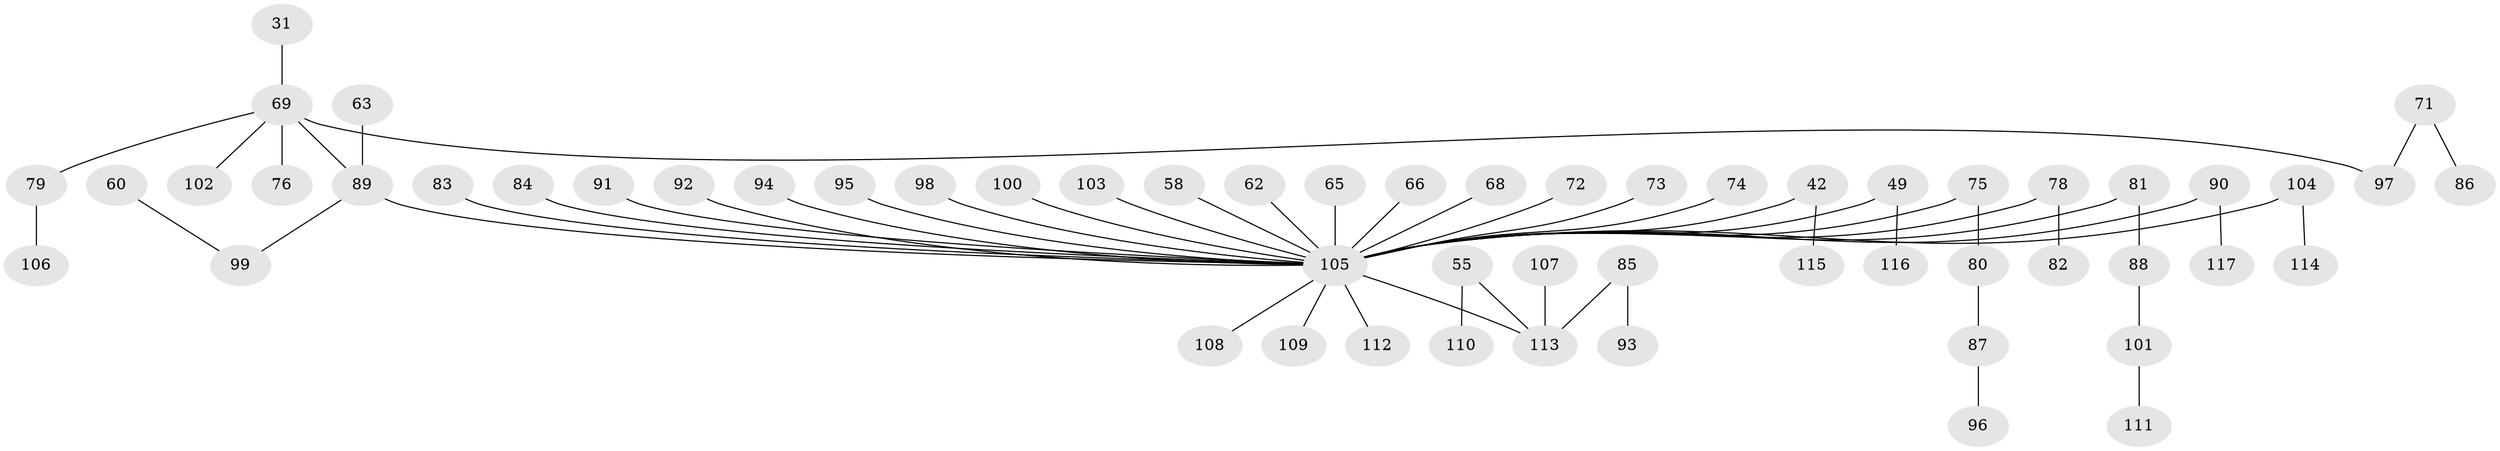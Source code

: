 // original degree distribution, {9: 0.008547008547008548, 2: 0.26495726495726496, 5: 0.042735042735042736, 6: 0.008547008547008548, 3: 0.15384615384615385, 4: 0.042735042735042736, 1: 0.47863247863247865}
// Generated by graph-tools (version 1.1) at 2025/53/03/09/25 04:53:37]
// undirected, 58 vertices, 57 edges
graph export_dot {
graph [start="1"]
  node [color=gray90,style=filled];
  31;
  42;
  49;
  55;
  58;
  60;
  62;
  63;
  65;
  66;
  68;
  69 [super="+57"];
  71;
  72;
  73;
  74;
  75;
  76;
  78;
  79;
  80;
  81 [super="+24"];
  82;
  83;
  84;
  85 [super="+77"];
  86;
  87;
  88 [super="+33+52"];
  89 [super="+6+51+46"];
  90 [super="+38"];
  91;
  92;
  93;
  94;
  95;
  96;
  97 [super="+44"];
  98;
  99 [super="+54"];
  100;
  101;
  102;
  103;
  104 [super="+34"];
  105 [super="+39+70+43+56+37+61+67+59"];
  106;
  107;
  108;
  109;
  110;
  111;
  112;
  113 [super="+53"];
  114;
  115;
  116;
  117;
  31 -- 69;
  42 -- 115;
  42 -- 105;
  49 -- 116;
  49 -- 105;
  55 -- 110;
  55 -- 113;
  58 -- 105;
  60 -- 99;
  62 -- 105;
  63 -- 89;
  65 -- 105;
  66 -- 105;
  68 -- 105;
  69 -- 76;
  69 -- 97;
  69 -- 102;
  69 -- 89;
  69 -- 79;
  71 -- 86;
  71 -- 97;
  72 -- 105;
  73 -- 105;
  74 -- 105;
  75 -- 80;
  75 -- 105;
  78 -- 82;
  78 -- 105;
  79 -- 106;
  80 -- 87;
  81 -- 88;
  81 -- 105;
  83 -- 105;
  84 -- 105;
  85 -- 93;
  85 -- 113;
  87 -- 96;
  88 -- 101;
  89 -- 99;
  89 -- 105;
  90 -- 117;
  90 -- 105;
  91 -- 105;
  92 -- 105;
  94 -- 105;
  95 -- 105;
  98 -- 105;
  100 -- 105;
  101 -- 111;
  103 -- 105;
  104 -- 114;
  104 -- 105;
  105 -- 108;
  105 -- 112;
  105 -- 109;
  105 -- 113;
  107 -- 113;
}
